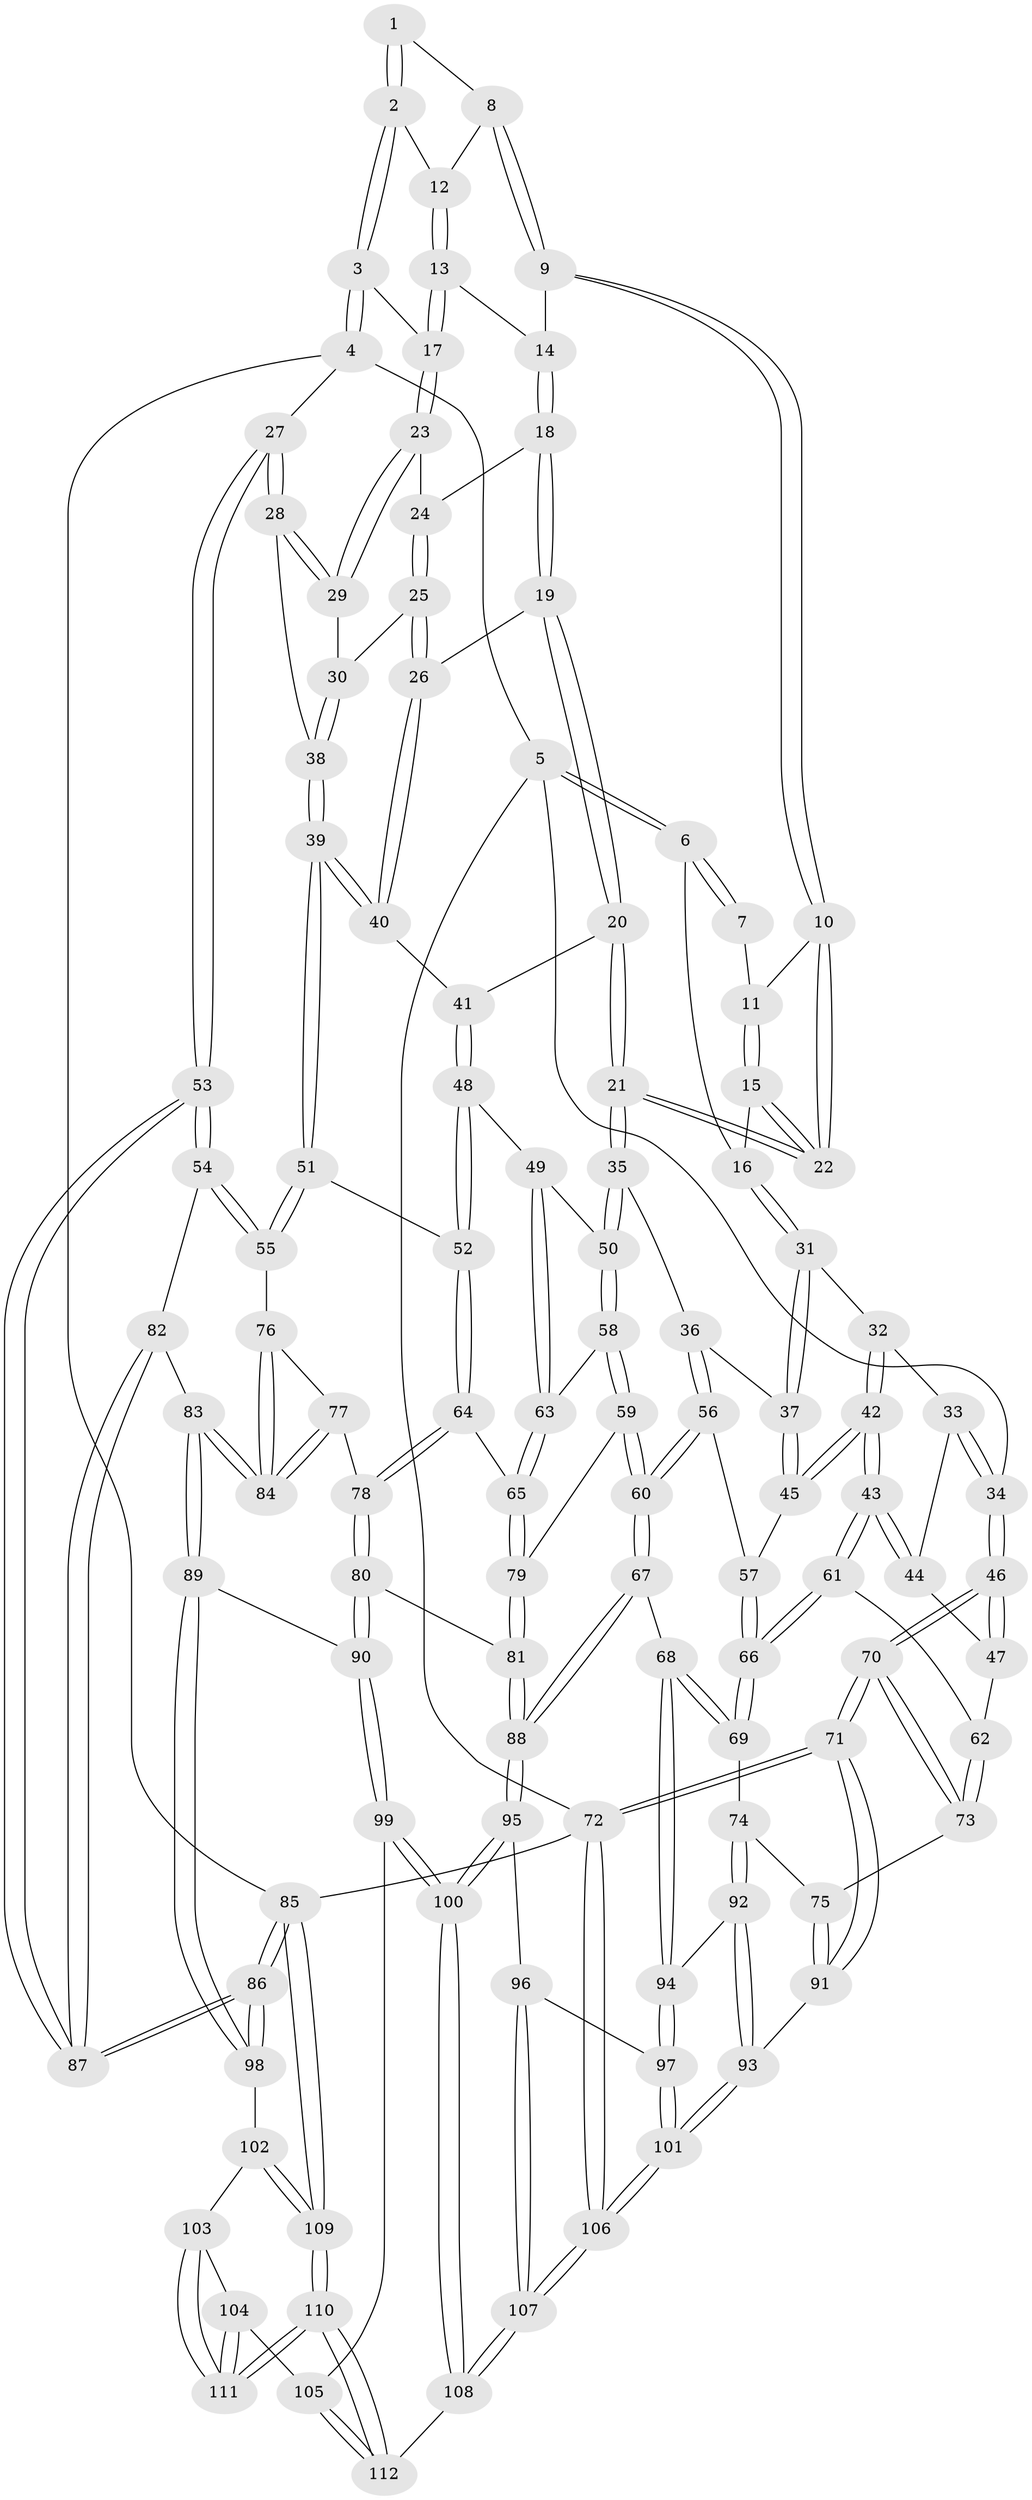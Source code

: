 // Generated by graph-tools (version 1.1) at 2025/51/03/09/25 03:51:11]
// undirected, 112 vertices, 277 edges
graph export_dot {
graph [start="1"]
  node [color=gray90,style=filled];
  1 [pos="+0.8305999438956144+0"];
  2 [pos="+1+0"];
  3 [pos="+1+0"];
  4 [pos="+1+0"];
  5 [pos="+0+0"];
  6 [pos="+0+0"];
  7 [pos="+0.48986911021118257+0"];
  8 [pos="+0.7243668675627971+0.07439323564021794"];
  9 [pos="+0.7162344057200386+0.08754515136249597"];
  10 [pos="+0.5922816675255009+0.08757303901131483"];
  11 [pos="+0.5146091617772947+0"];
  12 [pos="+0.8088843332548266+0.0362149197434782"];
  13 [pos="+0.8096196621155797+0.12220614130564127"];
  14 [pos="+0.7607411132349309+0.12653822094638734"];
  15 [pos="+0.3776006975618679+0.1492373576226779"];
  16 [pos="+0.3300873295010536+0.1731649193109244"];
  17 [pos="+0.8892807431854645+0.13496225044390447"];
  18 [pos="+0.7526117007539544+0.1838130548076329"];
  19 [pos="+0.7096808848462796+0.25026879471027597"];
  20 [pos="+0.7067980311304921+0.25089313116368117"];
  21 [pos="+0.5818878007897216+0.2681203816734009"];
  22 [pos="+0.5777074279420037+0.24751338886066793"];
  23 [pos="+0.8920522557879734+0.16660267397392445"];
  24 [pos="+0.7866727881781321+0.19856529469230808"];
  25 [pos="+0.837478422478257+0.254800867549978"];
  26 [pos="+0.7602222903559585+0.27430768307204534"];
  27 [pos="+1+0.3561696370632385"];
  28 [pos="+1+0.2846734503773921"];
  29 [pos="+0.8988218617276004+0.19986127115194524"];
  30 [pos="+0.854745807223396+0.25513443809300757"];
  31 [pos="+0.32068288273221074+0.20389363260433102"];
  32 [pos="+0.18435102364724348+0.24913686290151946"];
  33 [pos="+0.0896687167417473+0.20635726753029018"];
  34 [pos="+0+0"];
  35 [pos="+0.5645120802433086+0.3151282890835342"];
  36 [pos="+0.5022593911275125+0.33253643266672556"];
  37 [pos="+0.34782597865767473+0.26068092788575625"];
  38 [pos="+0.8654993614618804+0.3116791311193495"];
  39 [pos="+0.8533516752257925+0.40197507208836075"];
  40 [pos="+0.785963026250836+0.3608399440337861"];
  41 [pos="+0.7429069555849425+0.36682588958234374"];
  42 [pos="+0.2246173138135993+0.4072821688715888"];
  43 [pos="+0.20676732479824247+0.42387826112953864"];
  44 [pos="+0.08167588611582674+0.29847058865360626"];
  45 [pos="+0.28727664052043694+0.3994436271424017"];
  46 [pos="+0+0.456286684178754"];
  47 [pos="+0.05015352804390238+0.4001966577986356"];
  48 [pos="+0.7023911404629103+0.3793418531457232"];
  49 [pos="+0.5969303933030499+0.35945854674204586"];
  50 [pos="+0.5829472106832244+0.3470242271648804"];
  51 [pos="+0.8820915135572746+0.4614639427599801"];
  52 [pos="+0.766355812369185+0.4808290825045719"];
  53 [pos="+1+0.5037546958623731"];
  54 [pos="+0.9905735325955207+0.5066165460124146"];
  55 [pos="+0.9365576271357194+0.4956473911141558"];
  56 [pos="+0.42783476496432804+0.41463587122825524"];
  57 [pos="+0.32679435464662887+0.4211630183956824"];
  58 [pos="+0.5347411405254547+0.4975286782740246"];
  59 [pos="+0.4805656552137352+0.5737035607178299"];
  60 [pos="+0.46159087314606595+0.5782232157734721"];
  61 [pos="+0.19273895903093272+0.44070825204726927"];
  62 [pos="+0.17706718413076888+0.45839730003431634"];
  63 [pos="+0.6735789915666053+0.5202930218577452"];
  64 [pos="+0.6802525969601652+0.5268942215364271"];
  65 [pos="+0.677467555233981+0.5258913655089001"];
  66 [pos="+0.34189710816844854+0.5355979923347471"];
  67 [pos="+0.4086757921567144+0.6272601724539323"];
  68 [pos="+0.36118095214246093+0.6194546236306381"];
  69 [pos="+0.35736654446724103+0.6179659837535316"];
  70 [pos="+0+0.5289221818175992"];
  71 [pos="+0+0.6724922043505621"];
  72 [pos="+0+1"];
  73 [pos="+0.1753168366936254+0.47520297517064586"];
  74 [pos="+0.21635449172732546+0.6177785267315952"];
  75 [pos="+0.17547093407869363+0.5917399880850919"];
  76 [pos="+0.9085659417568122+0.5204107057768945"];
  77 [pos="+0.7554684792746557+0.6319834149240154"];
  78 [pos="+0.7258076177578366+0.6302964225834438"];
  79 [pos="+0.5692736903542689+0.5938555923907869"];
  80 [pos="+0.6564949728119688+0.7254329798673863"];
  81 [pos="+0.6303478702947123+0.7126583852747538"];
  82 [pos="+0.8674019318720809+0.7101745570329538"];
  83 [pos="+0.8459140645428586+0.7342854212354392"];
  84 [pos="+0.8181567495279736+0.691278159621326"];
  85 [pos="+1+1"];
  86 [pos="+1+0.7485918630858833"];
  87 [pos="+1+0.6720406681157464"];
  88 [pos="+0.45334945761635553+0.7340507858209342"];
  89 [pos="+0.8447303570634501+0.7594968401411984"];
  90 [pos="+0.6760767721779034+0.781505516469533"];
  91 [pos="+0+0.6770465669986985"];
  92 [pos="+0.2156850874769061+0.6806475876209515"];
  93 [pos="+0.14262525727400346+0.8285090944998672"];
  94 [pos="+0.28595479054014106+0.8078824669687574"];
  95 [pos="+0.44706286656756167+0.7847635446335447"];
  96 [pos="+0.36081715981162077+0.8634521560649762"];
  97 [pos="+0.28969337602962114+0.8357668955510159"];
  98 [pos="+0.9091065555327172+0.8426721028678157"];
  99 [pos="+0.6640012866512943+0.8341227271728912"];
  100 [pos="+0.5805750380197147+0.8882623796819334"];
  101 [pos="+0.1660292521445793+0.872297653797192"];
  102 [pos="+0.8959714818872351+0.8659529164192048"];
  103 [pos="+0.8712630610869231+0.8808396367195653"];
  104 [pos="+0.7944335935341122+0.9100641695155498"];
  105 [pos="+0.7437935239225557+0.9060097668663942"];
  106 [pos="+0+1"];
  107 [pos="+0.41903562541896716+1"];
  108 [pos="+0.4989542188062245+1"];
  109 [pos="+1+1"];
  110 [pos="+0.8291679346175+1"];
  111 [pos="+0.826184175651481+1"];
  112 [pos="+0.6288310757467656+1"];
  1 -- 2;
  1 -- 2;
  1 -- 8;
  2 -- 3;
  2 -- 3;
  2 -- 12;
  3 -- 4;
  3 -- 4;
  3 -- 17;
  4 -- 5;
  4 -- 27;
  4 -- 85;
  5 -- 6;
  5 -- 6;
  5 -- 34;
  5 -- 72;
  6 -- 7;
  6 -- 7;
  6 -- 16;
  7 -- 11;
  8 -- 9;
  8 -- 9;
  8 -- 12;
  9 -- 10;
  9 -- 10;
  9 -- 14;
  10 -- 11;
  10 -- 22;
  10 -- 22;
  11 -- 15;
  11 -- 15;
  12 -- 13;
  12 -- 13;
  13 -- 14;
  13 -- 17;
  13 -- 17;
  14 -- 18;
  14 -- 18;
  15 -- 16;
  15 -- 22;
  15 -- 22;
  16 -- 31;
  16 -- 31;
  17 -- 23;
  17 -- 23;
  18 -- 19;
  18 -- 19;
  18 -- 24;
  19 -- 20;
  19 -- 20;
  19 -- 26;
  20 -- 21;
  20 -- 21;
  20 -- 41;
  21 -- 22;
  21 -- 22;
  21 -- 35;
  21 -- 35;
  23 -- 24;
  23 -- 29;
  23 -- 29;
  24 -- 25;
  24 -- 25;
  25 -- 26;
  25 -- 26;
  25 -- 30;
  26 -- 40;
  26 -- 40;
  27 -- 28;
  27 -- 28;
  27 -- 53;
  27 -- 53;
  28 -- 29;
  28 -- 29;
  28 -- 38;
  29 -- 30;
  30 -- 38;
  30 -- 38;
  31 -- 32;
  31 -- 37;
  31 -- 37;
  32 -- 33;
  32 -- 42;
  32 -- 42;
  33 -- 34;
  33 -- 34;
  33 -- 44;
  34 -- 46;
  34 -- 46;
  35 -- 36;
  35 -- 50;
  35 -- 50;
  36 -- 37;
  36 -- 56;
  36 -- 56;
  37 -- 45;
  37 -- 45;
  38 -- 39;
  38 -- 39;
  39 -- 40;
  39 -- 40;
  39 -- 51;
  39 -- 51;
  40 -- 41;
  41 -- 48;
  41 -- 48;
  42 -- 43;
  42 -- 43;
  42 -- 45;
  42 -- 45;
  43 -- 44;
  43 -- 44;
  43 -- 61;
  43 -- 61;
  44 -- 47;
  45 -- 57;
  46 -- 47;
  46 -- 47;
  46 -- 70;
  46 -- 70;
  47 -- 62;
  48 -- 49;
  48 -- 52;
  48 -- 52;
  49 -- 50;
  49 -- 63;
  49 -- 63;
  50 -- 58;
  50 -- 58;
  51 -- 52;
  51 -- 55;
  51 -- 55;
  52 -- 64;
  52 -- 64;
  53 -- 54;
  53 -- 54;
  53 -- 87;
  53 -- 87;
  54 -- 55;
  54 -- 55;
  54 -- 82;
  55 -- 76;
  56 -- 57;
  56 -- 60;
  56 -- 60;
  57 -- 66;
  57 -- 66;
  58 -- 59;
  58 -- 59;
  58 -- 63;
  59 -- 60;
  59 -- 60;
  59 -- 79;
  60 -- 67;
  60 -- 67;
  61 -- 62;
  61 -- 66;
  61 -- 66;
  62 -- 73;
  62 -- 73;
  63 -- 65;
  63 -- 65;
  64 -- 65;
  64 -- 78;
  64 -- 78;
  65 -- 79;
  65 -- 79;
  66 -- 69;
  66 -- 69;
  67 -- 68;
  67 -- 88;
  67 -- 88;
  68 -- 69;
  68 -- 69;
  68 -- 94;
  68 -- 94;
  69 -- 74;
  70 -- 71;
  70 -- 71;
  70 -- 73;
  70 -- 73;
  71 -- 72;
  71 -- 72;
  71 -- 91;
  71 -- 91;
  72 -- 106;
  72 -- 106;
  72 -- 85;
  73 -- 75;
  74 -- 75;
  74 -- 92;
  74 -- 92;
  75 -- 91;
  75 -- 91;
  76 -- 77;
  76 -- 84;
  76 -- 84;
  77 -- 78;
  77 -- 84;
  77 -- 84;
  78 -- 80;
  78 -- 80;
  79 -- 81;
  79 -- 81;
  80 -- 81;
  80 -- 90;
  80 -- 90;
  81 -- 88;
  81 -- 88;
  82 -- 83;
  82 -- 87;
  82 -- 87;
  83 -- 84;
  83 -- 84;
  83 -- 89;
  83 -- 89;
  85 -- 86;
  85 -- 86;
  85 -- 109;
  85 -- 109;
  86 -- 87;
  86 -- 87;
  86 -- 98;
  86 -- 98;
  88 -- 95;
  88 -- 95;
  89 -- 90;
  89 -- 98;
  89 -- 98;
  90 -- 99;
  90 -- 99;
  91 -- 93;
  92 -- 93;
  92 -- 93;
  92 -- 94;
  93 -- 101;
  93 -- 101;
  94 -- 97;
  94 -- 97;
  95 -- 96;
  95 -- 100;
  95 -- 100;
  96 -- 97;
  96 -- 107;
  96 -- 107;
  97 -- 101;
  97 -- 101;
  98 -- 102;
  99 -- 100;
  99 -- 100;
  99 -- 105;
  100 -- 108;
  100 -- 108;
  101 -- 106;
  101 -- 106;
  102 -- 103;
  102 -- 109;
  102 -- 109;
  103 -- 104;
  103 -- 111;
  103 -- 111;
  104 -- 105;
  104 -- 111;
  104 -- 111;
  105 -- 112;
  105 -- 112;
  106 -- 107;
  106 -- 107;
  107 -- 108;
  107 -- 108;
  108 -- 112;
  109 -- 110;
  109 -- 110;
  110 -- 111;
  110 -- 111;
  110 -- 112;
  110 -- 112;
}
